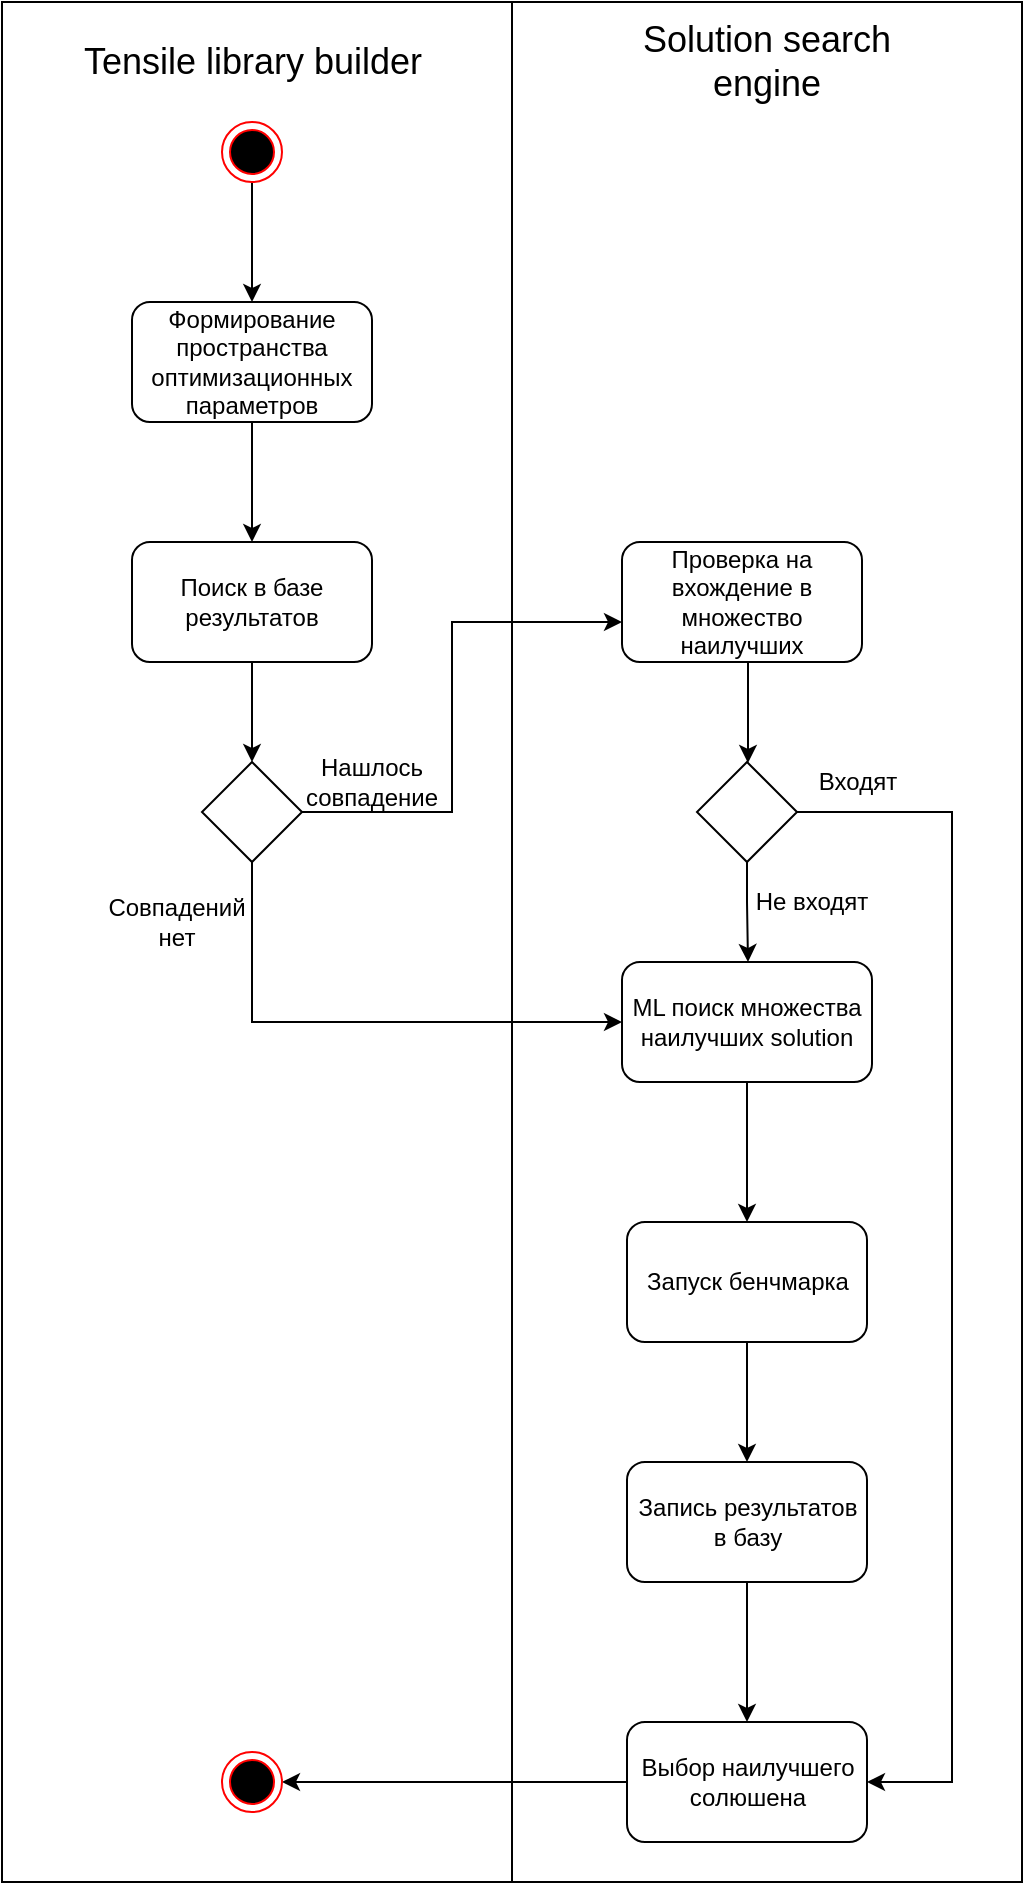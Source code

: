 <mxfile version="13.9.5" type="device"><diagram id="rPOJMK5ffwU3CbLuKuuQ" name="Page-1"><mxGraphModel dx="1755" dy="672" grid="1" gridSize="10" guides="1" tooltips="1" connect="1" arrows="1" fold="1" page="1" pageScale="1" pageWidth="850" pageHeight="1100" math="0" shadow="0"><root><mxCell id="0"/><mxCell id="1" parent="0"/><mxCell id="f4c3OonRTS4uTMPkKiJH-49" value="" style="rounded=0;whiteSpace=wrap;html=1;fillColor=none;" parent="1" vertex="1"><mxGeometry x="-235" y="70" width="255" height="940" as="geometry"/></mxCell><mxCell id="f4c3OonRTS4uTMPkKiJH-51" value="" style="rounded=0;whiteSpace=wrap;html=1;fillColor=none;" parent="1" vertex="1"><mxGeometry x="20" y="70" width="255" height="940" as="geometry"/></mxCell><mxCell id="f4c3OonRTS4uTMPkKiJH-53" value="&lt;font style=&quot;font-size: 18px&quot;&gt;Tensile library builder&lt;/font&gt;" style="text;html=1;strokeColor=none;fillColor=none;align=center;verticalAlign=middle;whiteSpace=wrap;rounded=0;" parent="1" vertex="1"><mxGeometry x="-201.25" y="90" width="182.5" height="20" as="geometry"/></mxCell><mxCell id="f4c3OonRTS4uTMPkKiJH-54" value="&lt;font style=&quot;font-size: 18px&quot;&gt;Solution search engine&lt;/font&gt;" style="text;html=1;strokeColor=none;fillColor=none;align=center;verticalAlign=middle;whiteSpace=wrap;rounded=0;" parent="1" vertex="1"><mxGeometry x="75" y="90" width="145" height="20" as="geometry"/></mxCell><mxCell id="f4c3OonRTS4uTMPkKiJH-83" style="edgeStyle=orthogonalEdgeStyle;rounded=0;orthogonalLoop=1;jettySize=auto;html=1;" parent="1" source="f4c3OonRTS4uTMPkKiJH-84" target="f4c3OonRTS4uTMPkKiJH-86" edge="1"><mxGeometry relative="1" as="geometry"/></mxCell><mxCell id="f4c3OonRTS4uTMPkKiJH-84" value="Формирование пространства оптимизационных параметров" style="rounded=1;whiteSpace=wrap;html=1;" parent="1" vertex="1"><mxGeometry x="-170" y="220" width="120" height="60" as="geometry"/></mxCell><mxCell id="f4c3OonRTS4uTMPkKiJH-85" style="edgeStyle=orthogonalEdgeStyle;rounded=0;orthogonalLoop=1;jettySize=auto;html=1;" parent="1" source="f4c3OonRTS4uTMPkKiJH-86" target="f4c3OonRTS4uTMPkKiJH-91" edge="1"><mxGeometry relative="1" as="geometry"/></mxCell><mxCell id="f4c3OonRTS4uTMPkKiJH-86" value="Поиск в базе результатов" style="rounded=1;whiteSpace=wrap;html=1;fillColor=#ffffff;" parent="1" vertex="1"><mxGeometry x="-170" y="340" width="120" height="60" as="geometry"/></mxCell><mxCell id="f4c3OonRTS4uTMPkKiJH-87" style="edgeStyle=orthogonalEdgeStyle;rounded=0;orthogonalLoop=1;jettySize=auto;html=1;" parent="1" source="f4c3OonRTS4uTMPkKiJH-88" target="f4c3OonRTS4uTMPkKiJH-95" edge="1"><mxGeometry relative="1" as="geometry"/></mxCell><mxCell id="f4c3OonRTS4uTMPkKiJH-88" value="ML поиск множества наилучших solution" style="rounded=1;whiteSpace=wrap;html=1;fillColor=#ffffff;" parent="1" vertex="1"><mxGeometry x="75" y="550" width="125" height="60" as="geometry"/></mxCell><mxCell id="f4c3OonRTS4uTMPkKiJH-89" style="edgeStyle=orthogonalEdgeStyle;rounded=0;orthogonalLoop=1;jettySize=auto;html=1;" parent="1" source="f4c3OonRTS4uTMPkKiJH-91" target="f4c3OonRTS4uTMPkKiJH-93" edge="1"><mxGeometry relative="1" as="geometry"><mxPoint x="10" y="420" as="targetPoint"/><Array as="points"><mxPoint x="-10" y="475"/><mxPoint x="-10" y="380"/></Array></mxGeometry></mxCell><mxCell id="f4c3OonRTS4uTMPkKiJH-90" style="edgeStyle=orthogonalEdgeStyle;rounded=0;orthogonalLoop=1;jettySize=auto;html=1;" parent="1" source="f4c3OonRTS4uTMPkKiJH-91" target="f4c3OonRTS4uTMPkKiJH-88" edge="1"><mxGeometry relative="1" as="geometry"><Array as="points"><mxPoint x="-110" y="580"/></Array></mxGeometry></mxCell><mxCell id="f4c3OonRTS4uTMPkKiJH-91" value="" style="rhombus;whiteSpace=wrap;html=1;fillColor=#ffffff;" parent="1" vertex="1"><mxGeometry x="-135" y="450" width="50" height="50" as="geometry"/></mxCell><mxCell id="f4c3OonRTS4uTMPkKiJH-92" style="edgeStyle=orthogonalEdgeStyle;rounded=0;orthogonalLoop=1;jettySize=auto;html=1;" parent="1" source="f4c3OonRTS4uTMPkKiJH-93" target="f4c3OonRTS4uTMPkKiJH-98" edge="1"><mxGeometry relative="1" as="geometry"><Array as="points"><mxPoint x="138" y="410"/><mxPoint x="138" y="410"/></Array></mxGeometry></mxCell><mxCell id="f4c3OonRTS4uTMPkKiJH-93" value="Проверка на вхождение в множество наилучших" style="rounded=1;whiteSpace=wrap;html=1;fillColor=#ffffff;" parent="1" vertex="1"><mxGeometry x="75" y="340" width="120" height="60" as="geometry"/></mxCell><mxCell id="f4c3OonRTS4uTMPkKiJH-94" style="edgeStyle=orthogonalEdgeStyle;rounded=0;orthogonalLoop=1;jettySize=auto;html=1;" parent="1" source="f4c3OonRTS4uTMPkKiJH-95" target="f4c3OonRTS4uTMPkKiJH-106" edge="1"><mxGeometry relative="1" as="geometry"/></mxCell><mxCell id="f4c3OonRTS4uTMPkKiJH-95" value="Запуск бенчмарка" style="rounded=1;whiteSpace=wrap;html=1;fillColor=#ffffff;" parent="1" vertex="1"><mxGeometry x="77.5" y="680" width="120" height="60" as="geometry"/></mxCell><mxCell id="f4c3OonRTS4uTMPkKiJH-96" style="edgeStyle=orthogonalEdgeStyle;rounded=0;orthogonalLoop=1;jettySize=auto;html=1;" parent="1" source="f4c3OonRTS4uTMPkKiJH-98" target="f4c3OonRTS4uTMPkKiJH-88" edge="1"><mxGeometry relative="1" as="geometry"><Array as="points"><mxPoint x="138" y="520"/><mxPoint x="138" y="520"/></Array></mxGeometry></mxCell><mxCell id="f4c3OonRTS4uTMPkKiJH-97" style="edgeStyle=orthogonalEdgeStyle;rounded=0;orthogonalLoop=1;jettySize=auto;html=1;entryX=1;entryY=0.5;entryDx=0;entryDy=0;" parent="1" source="f4c3OonRTS4uTMPkKiJH-98" target="f4c3OonRTS4uTMPkKiJH-103" edge="1"><mxGeometry relative="1" as="geometry"><Array as="points"><mxPoint x="240" y="475"/><mxPoint x="240" y="960"/></Array></mxGeometry></mxCell><mxCell id="f4c3OonRTS4uTMPkKiJH-98" value="" style="rhombus;whiteSpace=wrap;html=1;fillColor=#ffffff;" parent="1" vertex="1"><mxGeometry x="112.5" y="450" width="50" height="50" as="geometry"/></mxCell><mxCell id="f4c3OonRTS4uTMPkKiJH-99" value="Нашлось совпадение" style="text;html=1;strokeColor=none;fillColor=none;align=center;verticalAlign=middle;whiteSpace=wrap;rounded=0;" parent="1" vertex="1"><mxGeometry x="-70" y="450" width="40" height="20" as="geometry"/></mxCell><mxCell id="f4c3OonRTS4uTMPkKiJH-100" value="Совпадений нет" style="text;html=1;strokeColor=none;fillColor=none;align=center;verticalAlign=middle;whiteSpace=wrap;rounded=0;" parent="1" vertex="1"><mxGeometry x="-165" y="520" width="35" height="20" as="geometry"/></mxCell><mxCell id="f4c3OonRTS4uTMPkKiJH-101" value="Не входят" style="text;html=1;strokeColor=none;fillColor=none;align=center;verticalAlign=middle;whiteSpace=wrap;rounded=0;" parent="1" vertex="1"><mxGeometry x="140" y="510" width="60" height="20" as="geometry"/></mxCell><mxCell id="f4c3OonRTS4uTMPkKiJH-102" style="edgeStyle=orthogonalEdgeStyle;rounded=0;orthogonalLoop=1;jettySize=auto;html=1;" parent="1" source="f4c3OonRTS4uTMPkKiJH-103" target="f4c3OonRTS4uTMPkKiJH-107" edge="1"><mxGeometry relative="1" as="geometry"/></mxCell><mxCell id="f4c3OonRTS4uTMPkKiJH-103" value="Выбор наилучшего солюшена" style="rounded=1;whiteSpace=wrap;html=1;fillColor=#ffffff;" parent="1" vertex="1"><mxGeometry x="77.5" y="930" width="120" height="60" as="geometry"/></mxCell><mxCell id="f4c3OonRTS4uTMPkKiJH-104" value="Входят" style="text;html=1;strokeColor=none;fillColor=none;align=center;verticalAlign=middle;whiteSpace=wrap;rounded=0;" parent="1" vertex="1"><mxGeometry x="162.5" y="450" width="60" height="20" as="geometry"/></mxCell><mxCell id="f4c3OonRTS4uTMPkKiJH-105" style="edgeStyle=orthogonalEdgeStyle;rounded=0;orthogonalLoop=1;jettySize=auto;html=1;" parent="1" source="f4c3OonRTS4uTMPkKiJH-106" target="f4c3OonRTS4uTMPkKiJH-103" edge="1"><mxGeometry relative="1" as="geometry"/></mxCell><mxCell id="f4c3OonRTS4uTMPkKiJH-106" value="Запись результатов в базу" style="rounded=1;whiteSpace=wrap;html=1;fillColor=#ffffff;" parent="1" vertex="1"><mxGeometry x="77.5" y="800" width="120" height="60" as="geometry"/></mxCell><mxCell id="f4c3OonRTS4uTMPkKiJH-107" value="" style="ellipse;html=1;shape=endState;fillColor=#000000;strokeColor=#ff0000;" parent="1" vertex="1"><mxGeometry x="-125" y="945" width="30" height="30" as="geometry"/></mxCell><mxCell id="f4c3OonRTS4uTMPkKiJH-108" style="edgeStyle=orthogonalEdgeStyle;rounded=0;orthogonalLoop=1;jettySize=auto;html=1;" parent="1" source="f4c3OonRTS4uTMPkKiJH-109" target="f4c3OonRTS4uTMPkKiJH-84" edge="1"><mxGeometry relative="1" as="geometry"/></mxCell><mxCell id="f4c3OonRTS4uTMPkKiJH-109" value="" style="ellipse;html=1;shape=endState;fillColor=#000000;strokeColor=#ff0000;" parent="1" vertex="1"><mxGeometry x="-125" y="130" width="30" height="30" as="geometry"/></mxCell></root></mxGraphModel></diagram></mxfile>